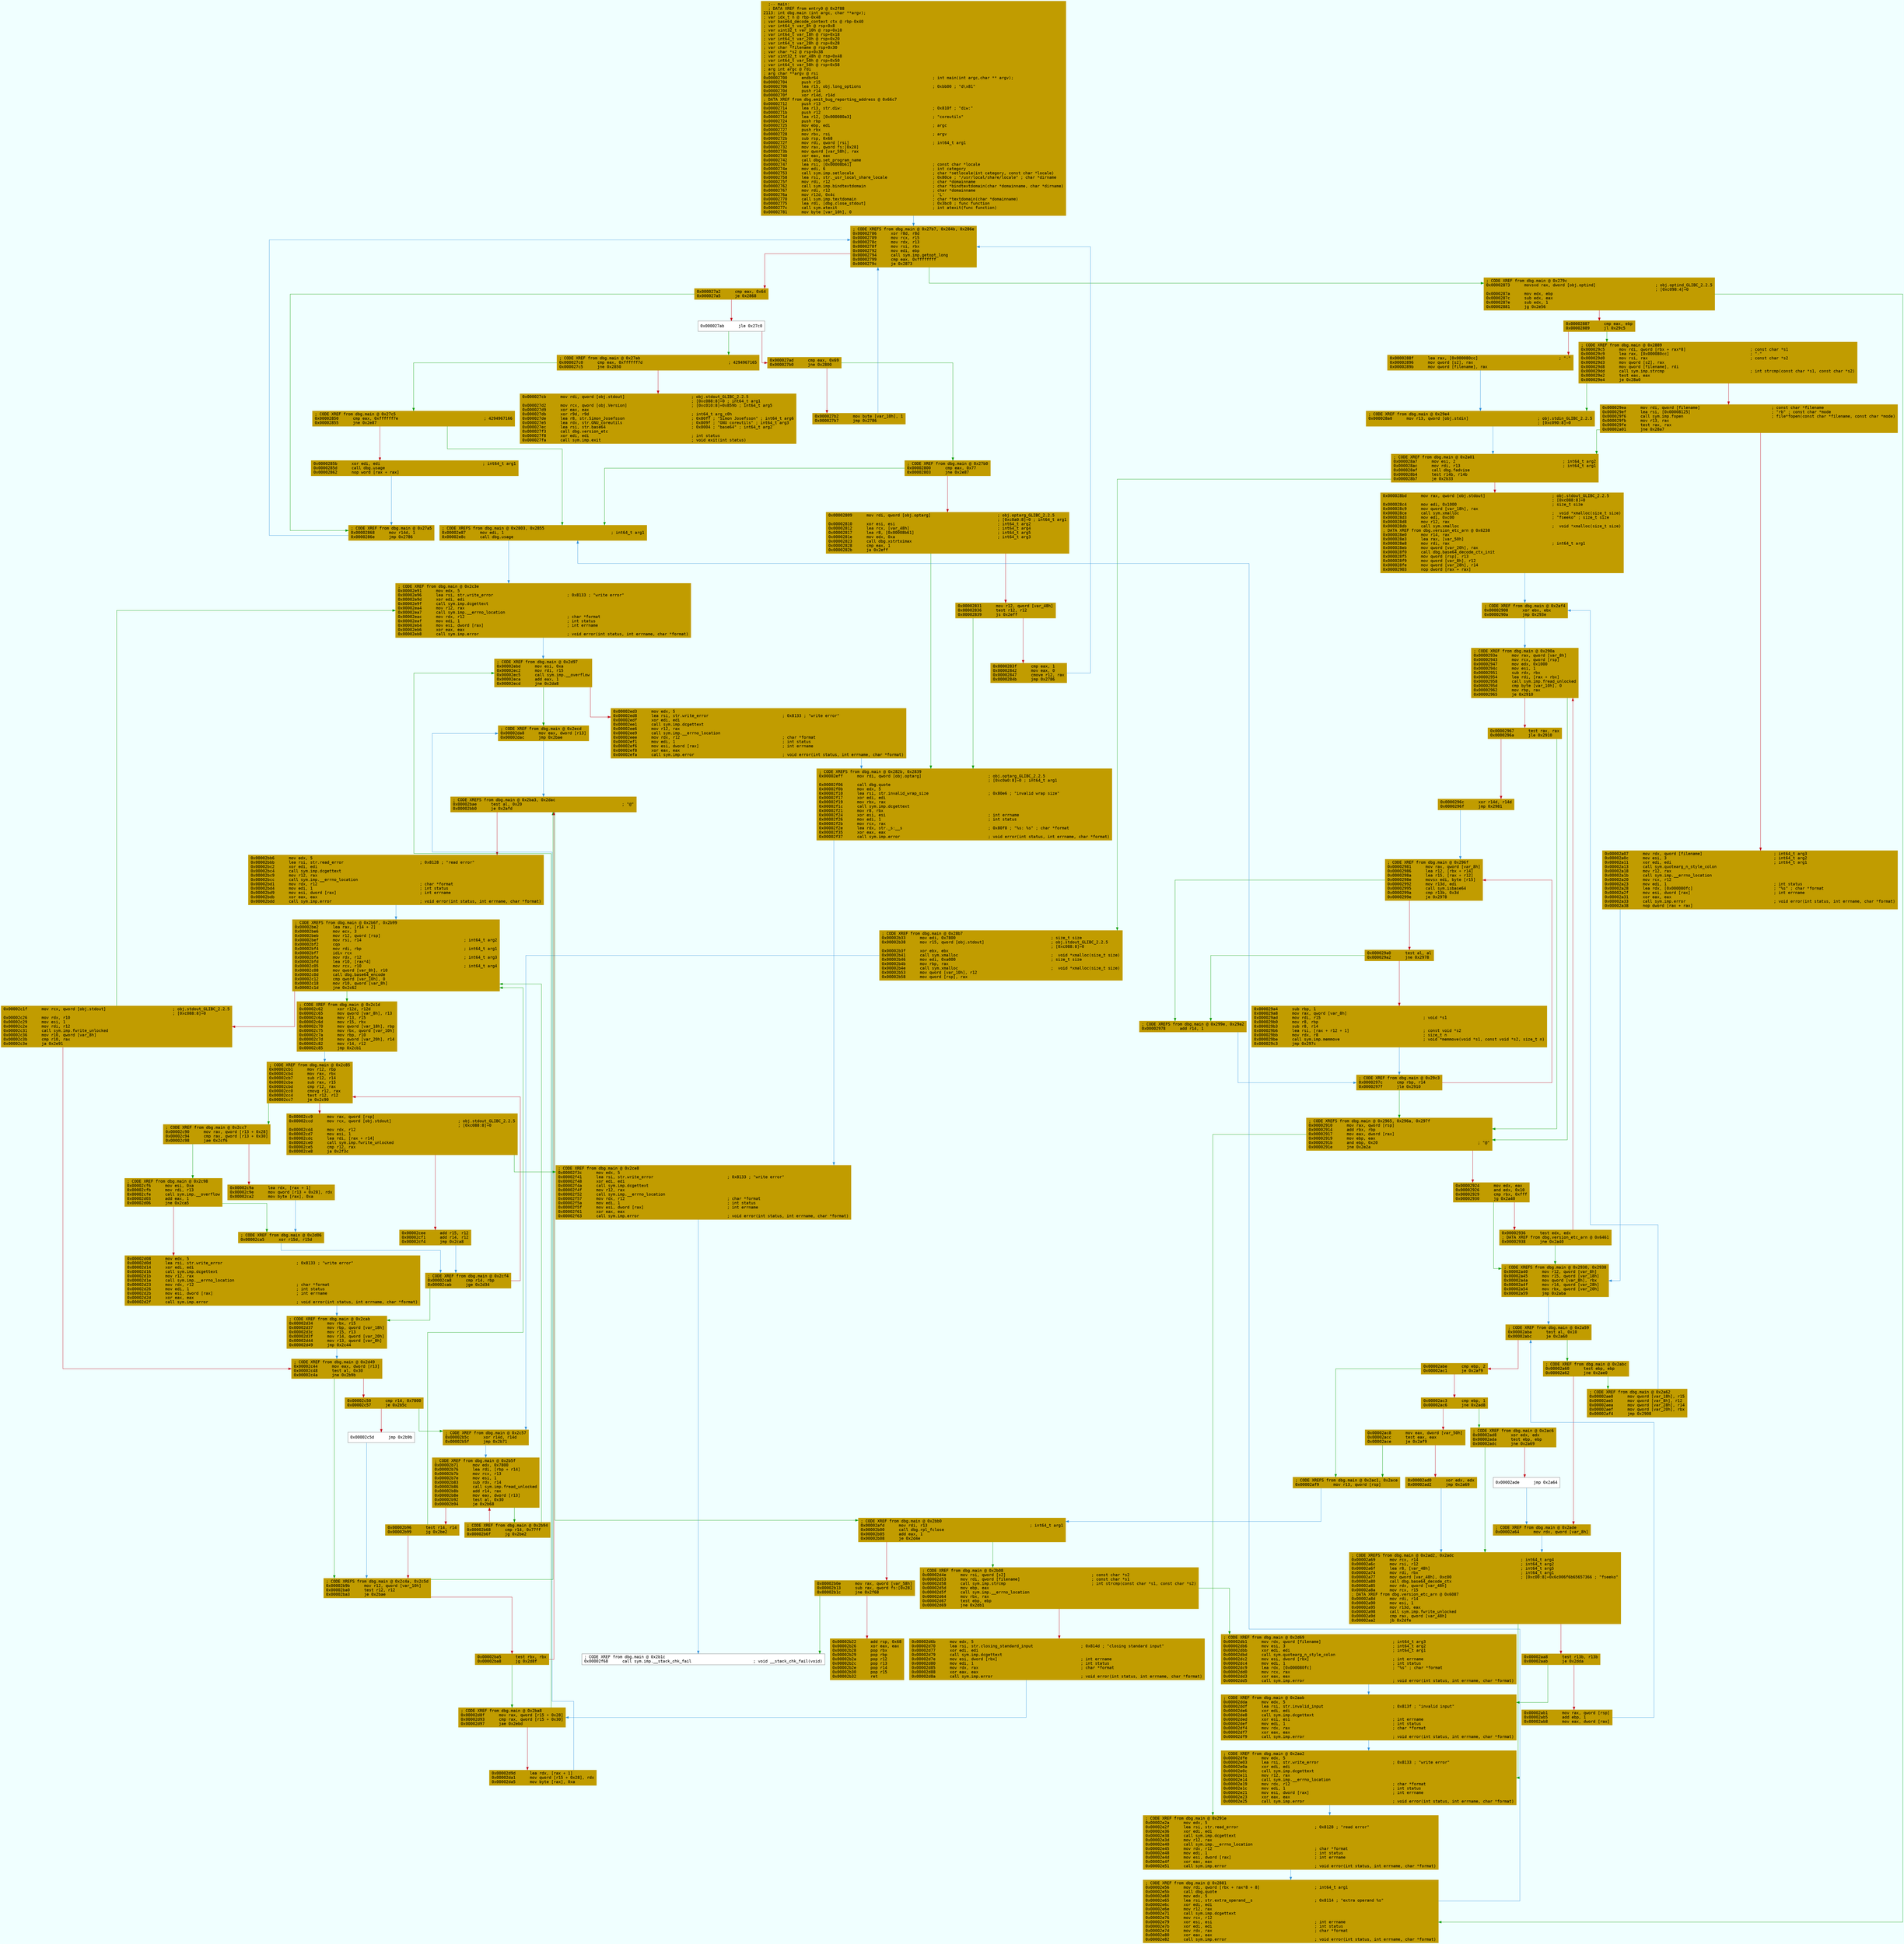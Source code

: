 digraph code {
	graph [bgcolor=azure fontsize=8 fontname="Courier" splines="ortho"];
	node [fillcolor=gray style=filled shape=box];
	edge [arrowhead="normal"];
	"0x00002700" [URL="dbg.main/0x00002700", fillcolor="#c19c00",color="#c19c00", fontname="Courier",label="  ;-- main:\l  ; DATA XREF from entry0 @ 0x2f88\l2113: int dbg.main (int argc, char **argv);\l; var idx_t n @ rbp-0x48\l; var base64_decode_context ctx @ rbp-0x40\l; var int64_t var_8h @ rsp+0x8\l; var uint32_t var_10h @ rsp+0x10\l; var int64_t var_18h @ rsp+0x18\l; var int64_t var_20h @ rsp+0x20\l; var int64_t var_28h @ rsp+0x28\l; var char *filename @ rsp+0x30\l; var char *s2 @ rsp+0x38\l; var uint32_t var_48h @ rsp+0x48\l; var int64_t var_50h @ rsp+0x50\l; var int64_t var_58h @ rsp+0x58\l; arg int argc @ rdi\l; arg char **argv @ rsi\l0x00002700      endbr64                                                ; int main(int argc,char ** argv);\l0x00002704      push r15\l0x00002706      lea r15, obj.long_options                              ; 0xbb00 ; \"d\\x81\"\l0x0000270d      push r14\l0x0000270f      xor r14d, r14d\l; DATA XREF from dbg.emit_bug_reporting_address @ 0x66c7\l0x00002712      push r13\l0x00002714      lea r13, str.diw:                                      ; 0x810f ; \"diw:\"\l0x0000271b      push r12\l0x0000271d      lea r12, [0x000080a3]                                  ; \"coreutils\"\l0x00002724      push rbp\l0x00002725      mov ebp, edi                                           ; argc\l0x00002727      push rbx\l0x00002728      mov rbx, rsi                                           ; argv\l0x0000272b      sub rsp, 0x68\l0x0000272f      mov rdi, qword [rsi]                                   ; int64_t arg1\l0x00002732      mov rax, qword fs:[0x28]\l0x0000273b      mov qword [var_58h], rax\l0x00002740      xor eax, eax\l0x00002742      call dbg.set_program_name\l0x00002747      lea rsi, [0x00008b61]                                  ; const char *locale\l0x0000274e      mov edi, 6                                             ; int category\l0x00002753      call sym.imp.setlocale                                 ; char *setlocale(int category, const char *locale)\l0x00002758      lea rsi, str._usr_local_share_locale                   ; 0x80ce ; \"/usr/local/share/locale\" ; char *dirname\l0x0000275f      mov rdi, r12                                           ; char *domainname\l0x00002762      call sym.imp.bindtextdomain                            ; char *bindtextdomain(char *domainname, char *dirname)\l0x00002767      mov rdi, r12                                           ; char *domainname\l0x0000276a      mov r12d, 0x4c                                         ; 'L'\l0x00002770      call sym.imp.textdomain                                ; char *textdomain(char *domainname)\l0x00002775      lea rdi, [dbg.close_stdout]                            ; 0x3bc0 ; func function\l0x0000277c      call sym.atexit                                        ; int atexit(func function)\l0x00002781      mov byte [var_10h], 0\l"]
	"0x00002786" [URL="dbg.main/0x00002786", fillcolor="#c19c00",color="#c19c00", fontname="Courier",label="; CODE XREFS from dbg.main @ 0x27b7, 0x284b, 0x286e\l0x00002786      xor r8d, r8d\l0x00002789      mov rcx, r15\l0x0000278c      mov rdx, r13\l0x0000278f      mov rsi, rbx\l0x00002792      mov edi, ebp\l0x00002794      call sym.imp.getopt_long\l0x00002799      cmp eax, 0xffffffff\l0x0000279c      je 0x2873\l"]
	"0x000027a2" [URL="dbg.main/0x000027a2", fillcolor="#c19c00",color="#c19c00", fontname="Courier",label="0x000027a2      cmp eax, 0x64\l0x000027a5      je 0x2868\l"]
	"0x000027ab" [URL="dbg.main/0x000027ab", fillcolor="white",color="#767676", fontname="Courier",label="0x000027ab      jle 0x27c0\l"]
	"0x000027ad" [URL="dbg.main/0x000027ad", fillcolor="#c19c00",color="#c19c00", fontname="Courier",label="0x000027ad      cmp eax, 0x69\l0x000027b0      jne 0x2800\l"]
	"0x000027b2" [URL="dbg.main/0x000027b2", fillcolor="#c19c00",color="#c19c00", fontname="Courier",label="0x000027b2      mov byte [var_10h], 1\l0x000027b7      jmp 0x2786\l"]
	"0x000027c0" [URL="dbg.main/0x000027c0", fillcolor="#c19c00",color="#c19c00", fontname="Courier",label="; CODE XREF from dbg.main @ 0x27ab\l0x000027c0      cmp eax, 0xffffff7d                                    ; 4294967165\l0x000027c5      jne 0x2850\l"]
	"0x000027cb" [URL="dbg.main/0x000027cb", fillcolor="#c19c00",color="#c19c00", fontname="Courier",label="0x000027cb      mov rdi, qword [obj.stdout]                            ; obj.stdout_GLIBC_2.2.5\l                                                                       ; [0xc088:8]=0 ; int64_t arg1\l0x000027d2      mov rcx, qword [obj.Version]                           ; [0xc010:8]=0x859b ; int64_t arg5\l0x000027d9      xor eax, eax\l0x000027db      xor r9d, r9d                                           ; int64_t arg_c0h\l0x000027de      lea r8, str.Simon_Josefsson                            ; 0x80ff ; \"Simon Josefsson\" ; int64_t arg6\l0x000027e5      lea rdx, str.GNU_coreutils                             ; 0x809f ; \"GNU coreutils\" ; int64_t arg3\l0x000027ec      lea rsi, str.base64                                    ; 0x8004 ; \"base64\" ; int64_t arg2\l0x000027f3      call dbg.version_etc\l0x000027f8      xor edi, edi                                           ; int status\l0x000027fa      call sym.imp.exit                                      ; void exit(int status)\l"]
	"0x00002800" [URL="dbg.main/0x00002800", fillcolor="#c19c00",color="#c19c00", fontname="Courier",label="; CODE XREF from dbg.main @ 0x27b0\l0x00002800      cmp eax, 0x77\l0x00002803      jne 0x2e87\l"]
	"0x00002809" [URL="dbg.main/0x00002809", fillcolor="#c19c00",color="#c19c00", fontname="Courier",label="0x00002809      mov rdi, qword [obj.optarg]                            ; obj.optarg_GLIBC_2.2.5\l                                                                       ; [0xc0a0:8]=0 ; int64_t arg1\l0x00002810      xor esi, esi                                           ; int64_t arg2\l0x00002812      lea rcx, [var_48h]                                     ; int64_t arg4\l0x00002817      lea r8, [0x00008b61]                                   ; int64_t arg5\l0x0000281e      mov edx, 0xa                                           ; int64_t arg3\l0x00002823      call dbg.xstrtoimax\l0x00002828      cmp eax, 1\l0x0000282b      ja 0x2eff\l"]
	"0x00002831" [URL="dbg.main/0x00002831", fillcolor="#c19c00",color="#c19c00", fontname="Courier",label="0x00002831      mov r12, qword [var_48h]\l0x00002836      test r12, r12\l0x00002839      js 0x2eff\l"]
	"0x0000283f" [URL="dbg.main/0x0000283f", fillcolor="#c19c00",color="#c19c00", fontname="Courier",label="0x0000283f      cmp eax, 1\l0x00002842      mov eax, 0\l0x00002847      cmove r12, rax\l0x0000284b      jmp 0x2786\l"]
	"0x00002850" [URL="dbg.main/0x00002850", fillcolor="#c19c00",color="#c19c00", fontname="Courier",label="; CODE XREF from dbg.main @ 0x27c5\l0x00002850      cmp eax, 0xffffff7e                                    ; 4294967166\l0x00002855      jne 0x2e87\l"]
	"0x0000285b" [URL="dbg.main/0x0000285b", fillcolor="#c19c00",color="#c19c00", fontname="Courier",label="0x0000285b      xor edi, edi                                           ; int64_t arg1\l0x0000285d      call dbg.usage\l0x00002862      nop word [rax + rax]\l"]
	"0x00002868" [URL="dbg.main/0x00002868", fillcolor="#c19c00",color="#c19c00", fontname="Courier",label="; CODE XREF from dbg.main @ 0x27a5\l0x00002868      mov r14d, 1\l0x0000286e      jmp 0x2786\l"]
	"0x00002873" [URL="dbg.main/0x00002873", fillcolor="#c19c00",color="#c19c00", fontname="Courier",label="; CODE XREF from dbg.main @ 0x279c\l0x00002873      movsxd rax, dword [obj.optind]                         ; obj.optind_GLIBC_2.2.5\l                                                                       ; [0xc098:4]=0\l0x0000287a      mov edx, ebp\l0x0000287c      sub edx, eax\l0x0000287e      sub edx, 1\l0x00002881      jg 0x2e56\l"]
	"0x00002887" [URL="dbg.main/0x00002887", fillcolor="#c19c00",color="#c19c00", fontname="Courier",label="0x00002887      cmp eax, ebp\l0x00002889      jl 0x29c5\l"]
	"0x0000288f" [URL="dbg.main/0x0000288f", fillcolor="#c19c00",color="#c19c00", fontname="Courier",label="0x0000288f      lea rax, [0x000080cc]                                  ; \"-\"\l0x00002896      mov qword [s2], rax\l0x0000289b      mov qword [filename], rax\l"]
	"0x000028a0" [URL="dbg.main/0x000028a0", fillcolor="#c19c00",color="#c19c00", fontname="Courier",label="; CODE XREF from dbg.main @ 0x29e4\l0x000028a0      mov r13, qword [obj.stdin]                             ; obj.stdin_GLIBC_2.2.5\l                                                                       ; [0xc090:8]=0\l"]
	"0x000028a7" [URL="dbg.main/0x000028a7", fillcolor="#c19c00",color="#c19c00", fontname="Courier",label="; CODE XREF from dbg.main @ 0x2a01\l0x000028a7      mov esi, 2                                             ; int64_t arg2\l0x000028ac      mov rdi, r13                                           ; int64_t arg1\l0x000028af      call dbg.fadvise\l0x000028b4      test r14b, r14b\l0x000028b7      je 0x2b33\l"]
	"0x000028bd" [URL="dbg.main/0x000028bd", fillcolor="#c19c00",color="#c19c00", fontname="Courier",label="0x000028bd      mov rax, qword [obj.stdout]                            ; obj.stdout_GLIBC_2.2.5\l                                                                       ; [0xc088:8]=0\l0x000028c4      mov edi, 0x1000                                        ; size_t size\l0x000028c9      mov qword [var_18h], rax\l0x000028ce      call sym.xmalloc                                       ;  void *xmalloc(size_t size)\l0x000028d3      mov edi, 0xc00                                         ; \"fseeko\" ; size_t size\l0x000028d8      mov r12, rax\l0x000028db      call sym.xmalloc                                       ;  void *xmalloc(size_t size)\l; DATA XREF from dbg.version_etc_arn @ 0x6238\l0x000028e0      mov r14, rax\l0x000028e3      lea rax, [var_50h]\l0x000028e8      mov rdi, rax                                           ; int64_t arg1\l0x000028eb      mov qword [var_20h], rax\l0x000028f0      call dbg.base64_decode_ctx_init\l0x000028f5      mov qword [rsp], r13\l0x000028f9      mov qword [var_8h], r12\l0x000028fe      mov qword [var_28h], r14\l0x00002903      nop dword [rax + rax]\l"]
	"0x00002908" [URL="dbg.main/0x00002908", fillcolor="#c19c00",color="#c19c00", fontname="Courier",label="; CODE XREF from dbg.main @ 0x2af4\l0x00002908      xor ebx, ebx\l0x0000290a      jmp 0x293e\l"]
	"0x00002910" [URL="dbg.main/0x00002910", fillcolor="#c19c00",color="#c19c00", fontname="Courier",label="; CODE XREFS from dbg.main @ 0x2965, 0x296a, 0x297f\l0x00002910      mov rax, qword [rsp]\l0x00002914      add rbx, rbp\l0x00002917      mov eax, dword [rax]\l0x00002919      mov ebp, eax\l0x0000291b      and ebp, 0x20                                          ; \"@\"\l0x0000291e      jne 0x2e2a\l"]
	"0x00002924" [URL="dbg.main/0x00002924", fillcolor="#c19c00",color="#c19c00", fontname="Courier",label="0x00002924      mov edx, eax\l0x00002926      and edx, 0x10\l0x00002929      cmp rbx, 0xfff\l0x00002930      jg 0x2a40\l"]
	"0x00002936" [URL="dbg.main/0x00002936", fillcolor="#c19c00",color="#c19c00", fontname="Courier",label="0x00002936      test edx, edx\l; DATA XREF from dbg.version_etc_arn @ 0x6461\l0x00002938      jne 0x2a40\l"]
	"0x0000293e" [URL="dbg.main/0x0000293e", fillcolor="#c19c00",color="#c19c00", fontname="Courier",label="; CODE XREF from dbg.main @ 0x290a\l0x0000293e      mov rax, qword [var_8h]\l0x00002943      mov rcx, qword [rsp]\l0x00002947      mov edx, 0x1000\l0x0000294c      mov esi, 1\l0x00002951      sub rdx, rbx\l0x00002954      lea rdi, [rax + rbx]\l0x00002958      call sym.imp.fread_unlocked\l0x0000295d      cmp byte [var_10h], 0\l0x00002962      mov rbp, rax\l0x00002965      je 0x2910\l"]
	"0x00002967" [URL="dbg.main/0x00002967", fillcolor="#c19c00",color="#c19c00", fontname="Courier",label="0x00002967      test rax, rax\l0x0000296a      jle 0x2910\l"]
	"0x0000296c" [URL="dbg.main/0x0000296c", fillcolor="#c19c00",color="#c19c00", fontname="Courier",label="0x0000296c      xor r14d, r14d\l0x0000296f      jmp 0x2981\l"]
	"0x00002978" [URL="dbg.main/0x00002978", fillcolor="#c19c00",color="#c19c00", fontname="Courier",label="; CODE XREFS from dbg.main @ 0x299e, 0x29a2\l0x00002978      add r14, 1\l"]
	"0x0000297c" [URL="dbg.main/0x0000297c", fillcolor="#c19c00",color="#c19c00", fontname="Courier",label="; CODE XREF from dbg.main @ 0x29c3\l0x0000297c      cmp rbp, r14\l0x0000297f      jle 0x2910\l"]
	"0x00002981" [URL="dbg.main/0x00002981", fillcolor="#c19c00",color="#c19c00", fontname="Courier",label="; CODE XREF from dbg.main @ 0x296f\l0x00002981      mov rax, qword [var_8h]\l0x00002986      lea r12, [rbx + r14]\l0x0000298a      lea r15, [rax + r12]\l0x0000298e      movsx edi, byte [r15]\l0x00002992      mov r13d, edi\l0x00002995      call sym.isbase64\l0x0000299a      cmp r13b, 0x3d\l0x0000299e      je 0x2978\l"]
	"0x000029a0" [URL="dbg.main/0x000029a0", fillcolor="#c19c00",color="#c19c00", fontname="Courier",label="0x000029a0      test al, al\l0x000029a2      jne 0x2978\l"]
	"0x000029a4" [URL="dbg.main/0x000029a4", fillcolor="#c19c00",color="#c19c00", fontname="Courier",label="0x000029a4      sub rbp, 1\l0x000029a8      mov rax, qword [var_8h]\l0x000029ad      mov rdi, r15                                           ; void *s1\l0x000029b0      mov r8, rbp\l0x000029b3      sub r8, r14\l0x000029b6      lea rsi, [rax + r12 + 1]                               ; const void *s2\l0x000029bb      mov rdx, r8                                            ; size_t n\l0x000029be      call sym.imp.memmove                                   ; void *memmove(void *s1, const void *s2, size_t n)\l0x000029c3      jmp 0x297c\l"]
	"0x000029c5" [URL="dbg.main/0x000029c5", fillcolor="#c19c00",color="#c19c00", fontname="Courier",label="; CODE XREF from dbg.main @ 0x2889\l0x000029c5      mov rdi, qword [rbx + rax*8]                           ; const char *s1\l0x000029c9      lea rax, [0x000080cc]                                  ; \"-\"\l0x000029d0      mov rsi, rax                                           ; const char *s2\l0x000029d3      mov qword [s2], rax\l0x000029d8      mov qword [filename], rdi\l0x000029dd      call sym.imp.strcmp                                    ; int strcmp(const char *s1, const char *s2)\l0x000029e2      test eax, eax\l0x000029e4      je 0x28a0\l"]
	"0x000029ea" [URL="dbg.main/0x000029ea", fillcolor="#c19c00",color="#c19c00", fontname="Courier",label="0x000029ea      mov rdi, qword [filename]                              ; const char *filename\l0x000029ef      lea rsi, [0x00008125]                                  ; \"rb\" ; const char *mode\l0x000029f6      call sym.imp.fopen                                     ; file*fopen(const char *filename, const char *mode)\l0x000029fb      mov r13, rax\l0x000029fe      test rax, rax\l0x00002a01      jne 0x28a7\l"]
	"0x00002a07" [URL="dbg.main/0x00002a07", fillcolor="#c19c00",color="#c19c00", fontname="Courier",label="0x00002a07      mov rdx, qword [filename]                              ; int64_t arg3\l0x00002a0c      mov esi, 3                                             ; int64_t arg2\l0x00002a11      xor edi, edi                                           ; int64_t arg1\l0x00002a13      call sym.quotearg_n_style_colon\l0x00002a18      mov r12, rax\l0x00002a1b      call sym.imp.__errno_location\l0x00002a20      mov rcx, r12\l0x00002a23      mov edi, 1                                             ; int status\l0x00002a28      lea rdx, [0x000080fc]                                  ; \"%s\" ; char *format\l0x00002a2f      mov esi, dword [rax]                                   ; int errname\l0x00002a31      xor eax, eax\l0x00002a33      call sym.imp.error                                     ; void error(int status, int errname, char *format)\l0x00002a38      nop dword [rax + rax]\l"]
	"0x00002a40" [URL="dbg.main/0x00002a40", fillcolor="#c19c00",color="#c19c00", fontname="Courier",label="; CODE XREFS from dbg.main @ 0x2930, 0x2938\l0x00002a40      mov r12, qword [var_8h]\l0x00002a45      mov r15, qword [var_18h]\l0x00002a4a      mov qword [var_8h], rbx\l0x00002a4f      mov r14, qword [var_28h]\l0x00002a54      mov rbx, qword [var_20h]\l0x00002a59      jmp 0x2aba\l"]
	"0x00002a60" [URL="dbg.main/0x00002a60", fillcolor="#c19c00",color="#c19c00", fontname="Courier",label="; CODE XREF from dbg.main @ 0x2abc\l0x00002a60      test ebp, ebp\l0x00002a62      jne 0x2ae0\l"]
	"0x00002a64" [URL="dbg.main/0x00002a64", fillcolor="#c19c00",color="#c19c00", fontname="Courier",label="; CODE XREF from dbg.main @ 0x2ade\l0x00002a64      mov rdx, qword [var_8h]\l"]
	"0x00002a69" [URL="dbg.main/0x00002a69", fillcolor="#c19c00",color="#c19c00", fontname="Courier",label="; CODE XREFS from dbg.main @ 0x2ad2, 0x2adc\l0x00002a69      mov rcx, r14                                           ; int64_t arg4\l0x00002a6c      mov rsi, r12                                           ; int64_t arg2\l0x00002a6f      lea r8, [var_48h]                                      ; int64_t arg5\l0x00002a74      mov rdi, rbx                                           ; int64_t arg1\l0x00002a77      mov qword [var_48h], 0xc00                             ; [0xc00:8]=0x6c006f6b65657366 ; \"fseeko\"\l0x00002a80      call dbg.base64_decode_ctx\l0x00002a85      mov rdx, qword [var_48h]\l0x00002a8a      mov rcx, r15\l; DATA XREF from dbg.version_etc_arn @ 0x6087\l0x00002a8d      mov rdi, r14\l0x00002a90      mov esi, 1\l0x00002a95      mov r13d, eax\l0x00002a98      call sym.imp.fwrite_unlocked\l0x00002a9d      cmp rax, qword [var_48h]\l0x00002aa2      jb 0x2dfe\l"]
	"0x00002aa8" [URL="dbg.main/0x00002aa8", fillcolor="#c19c00",color="#c19c00", fontname="Courier",label="0x00002aa8      test r13b, r13b\l0x00002aab      je 0x2dda\l"]
	"0x00002ab1" [URL="dbg.main/0x00002ab1", fillcolor="#c19c00",color="#c19c00", fontname="Courier",label="0x00002ab1      mov rax, qword [rsp]\l0x00002ab5      add ebp, 1\l0x00002ab8      mov eax, dword [rax]\l"]
	"0x00002aba" [URL="dbg.main/0x00002aba", fillcolor="#c19c00",color="#c19c00", fontname="Courier",label="; CODE XREF from dbg.main @ 0x2a59\l0x00002aba      test al, 0x10\l0x00002abc      je 0x2a60\l"]
	"0x00002abe" [URL="dbg.main/0x00002abe", fillcolor="#c19c00",color="#c19c00", fontname="Courier",label="0x00002abe      cmp ebp, 2\l0x00002ac1      je 0x2af9\l"]
	"0x00002ac3" [URL="dbg.main/0x00002ac3", fillcolor="#c19c00",color="#c19c00", fontname="Courier",label="0x00002ac3      cmp ebp, 1\l0x00002ac6      jne 0x2ad8\l"]
	"0x00002ac8" [URL="dbg.main/0x00002ac8", fillcolor="#c19c00",color="#c19c00", fontname="Courier",label="0x00002ac8      mov eax, dword [var_50h]\l0x00002acc      test eax, eax\l0x00002ace      je 0x2af9\l"]
	"0x00002ad0" [URL="dbg.main/0x00002ad0", fillcolor="#c19c00",color="#c19c00", fontname="Courier",label="0x00002ad0      xor edx, edx\l0x00002ad2      jmp 0x2a69\l"]
	"0x00002ad8" [URL="dbg.main/0x00002ad8", fillcolor="#c19c00",color="#c19c00", fontname="Courier",label="; CODE XREF from dbg.main @ 0x2ac6\l0x00002ad8      xor edx, edx\l0x00002ada      test ebp, ebp\l0x00002adc      jne 0x2a69\l"]
	"0x00002ade" [URL="dbg.main/0x00002ade", fillcolor="white",color="#767676", fontname="Courier",label="0x00002ade      jmp 0x2a64\l"]
	"0x00002ae0" [URL="dbg.main/0x00002ae0", fillcolor="#c19c00",color="#c19c00", fontname="Courier",label="; CODE XREF from dbg.main @ 0x2a62\l0x00002ae0      mov qword [var_18h], r15\l0x00002ae5      mov qword [var_8h], r12\l0x00002aea      mov qword [var_28h], r14\l0x00002aef      mov qword [var_20h], rbx\l0x00002af4      jmp 0x2908\l"]
	"0x00002af9" [URL="dbg.main/0x00002af9", fillcolor="#c19c00",color="#c19c00", fontname="Courier",label="; CODE XREFS from dbg.main @ 0x2ac1, 0x2ace\l0x00002af9      mov r13, qword [rsp]\l"]
	"0x00002afd" [URL="dbg.main/0x00002afd", fillcolor="#c19c00",color="#c19c00", fontname="Courier",label="; CODE XREF from dbg.main @ 0x2bb0\l0x00002afd      mov rdi, r13                                           ; int64_t arg1\l0x00002b00      call dbg.rpl_fclose\l0x00002b05      add eax, 1\l0x00002b08      je 0x2d4e\l"]
	"0x00002b0e" [URL="dbg.main/0x00002b0e", fillcolor="#c19c00",color="#c19c00", fontname="Courier",label="0x00002b0e      mov rax, qword [var_58h]\l0x00002b13      sub rax, qword fs:[0x28]\l0x00002b1c      jne 0x2f68\l"]
	"0x00002b22" [URL="dbg.main/0x00002b22", fillcolor="#c19c00",color="#c19c00", fontname="Courier",label="0x00002b22      add rsp, 0x68\l0x00002b26      xor eax, eax\l0x00002b28      pop rbx\l0x00002b29      pop rbp\l0x00002b2a      pop r12\l0x00002b2c      pop r13\l0x00002b2e      pop r14\l0x00002b30      pop r15\l0x00002b32      ret\l"]
	"0x00002b33" [URL="dbg.main/0x00002b33", fillcolor="#c19c00",color="#c19c00", fontname="Courier",label="; CODE XREF from dbg.main @ 0x28b7\l0x00002b33      mov edi, 0x7800                                        ; size_t size\l0x00002b38      mov r15, qword [obj.stdout]                            ; obj.stdout_GLIBC_2.2.5\l                                                                       ; [0xc088:8]=0\l0x00002b3f      xor ebx, ebx\l0x00002b41      call sym.xmalloc                                       ;  void *xmalloc(size_t size)\l0x00002b46      mov edi, 0xa000                                        ; size_t size\l0x00002b4b      mov rbp, rax\l0x00002b4e      call sym.xmalloc                                       ;  void *xmalloc(size_t size)\l0x00002b53      mov qword [var_10h], r12\l0x00002b58      mov qword [rsp], rax\l"]
	"0x00002b5c" [URL="dbg.main/0x00002b5c", fillcolor="#c19c00",color="#c19c00", fontname="Courier",label="; CODE XREF from dbg.main @ 0x2c57\l0x00002b5c      xor r14d, r14d\l0x00002b5f      jmp 0x2b71\l"]
	"0x00002b68" [URL="dbg.main/0x00002b68", fillcolor="#c19c00",color="#c19c00", fontname="Courier",label="; CODE XREF from dbg.main @ 0x2b94\l0x00002b68      cmp r14, 0x77ff\l0x00002b6f      jg 0x2be2\l"]
	"0x00002b71" [URL="dbg.main/0x00002b71", fillcolor="#c19c00",color="#c19c00", fontname="Courier",label="; CODE XREF from dbg.main @ 0x2b5f\l0x00002b71      mov edx, 0x7800\l0x00002b76      lea rdi, [rbp + r14]\l0x00002b7b      mov rcx, r13\l0x00002b7e      mov esi, 1\l0x00002b83      sub rdx, r14\l0x00002b86      call sym.imp.fread_unlocked\l0x00002b8b      add r14, rax\l0x00002b8e      mov eax, dword [r13]\l0x00002b92      test al, 0x30\l0x00002b94      je 0x2b68\l"]
	"0x00002b96" [URL="dbg.main/0x00002b96", fillcolor="#c19c00",color="#c19c00", fontname="Courier",label="0x00002b96      test r14, r14\l0x00002b99      jg 0x2be2\l"]
	"0x00002b9b" [URL="dbg.main/0x00002b9b", fillcolor="#c19c00",color="#c19c00", fontname="Courier",label="; CODE XREFS from dbg.main @ 0x2c4a, 0x2c5d\l0x00002b9b      mov r12, qword [var_10h]\l0x00002ba0      test r12, r12\l0x00002ba3      je 0x2bae\l"]
	"0x00002ba5" [URL="dbg.main/0x00002ba5", fillcolor="#c19c00",color="#c19c00", fontname="Courier",label="0x00002ba5      test rbx, rbx\l0x00002ba8      jg 0x2d8f\l"]
	"0x00002bae" [URL="dbg.main/0x00002bae", fillcolor="#c19c00",color="#c19c00", fontname="Courier",label="; CODE XREFS from dbg.main @ 0x2ba3, 0x2dac\l0x00002bae      test al, 0x20                                          ; \"@\"\l0x00002bb0      je 0x2afd\l"]
	"0x00002bb6" [URL="dbg.main/0x00002bb6", fillcolor="#c19c00",color="#c19c00", fontname="Courier",label="0x00002bb6      mov edx, 5\l0x00002bbb      lea rsi, str.read_error                                ; 0x8128 ; \"read error\"\l0x00002bc2      xor edi, edi\l0x00002bc4      call sym.imp.dcgettext\l0x00002bc9      mov r12, rax\l0x00002bcc      call sym.imp.__errno_location\l0x00002bd1      mov rdx, r12                                           ; char *format\l0x00002bd4      mov edi, 1                                             ; int status\l0x00002bd9      mov esi, dword [rax]                                   ; int errname\l0x00002bdb      xor eax, eax\l0x00002bdd      call sym.imp.error                                     ; void error(int status, int errname, char *format)\l"]
	"0x00002be2" [URL="dbg.main/0x00002be2", fillcolor="#c19c00",color="#c19c00", fontname="Courier",label="; CODE XREFS from dbg.main @ 0x2b6f, 0x2b99\l0x00002be2      lea rax, [r14 + 2]\l0x00002be6      mov ecx, 3\l0x00002beb      mov r12, qword [rsp]\l0x00002bef      mov rsi, r14                                           ; int64_t arg2\l0x00002bf2      cqo\l0x00002bf4      mov rdi, rbp                                           ; int64_t arg1\l0x00002bf7      idiv rcx\l0x00002bfa      mov rdx, r12                                           ; int64_t arg3\l0x00002bfd      lea r10, [rax*4]\l0x00002c05      mov rcx, r10                                           ; int64_t arg4\l0x00002c08      mov qword [var_8h], r10\l0x00002c0d      call dbg.base64_encode\l0x00002c12      cmp qword [var_10h], 0\l0x00002c18      mov r10, qword [var_8h]\l0x00002c1d      jne 0x2c62\l"]
	"0x00002c1f" [URL="dbg.main/0x00002c1f", fillcolor="#c19c00",color="#c19c00", fontname="Courier",label="0x00002c1f      mov rcx, qword [obj.stdout]                            ; obj.stdout_GLIBC_2.2.5\l                                                                       ; [0xc088:8]=0\l0x00002c26      mov rdx, r10\l0x00002c29      mov esi, 1\l0x00002c2e      mov rdi, r12\l0x00002c31      call sym.imp.fwrite_unlocked\l0x00002c36      mov r10, qword [var_8h]\l0x00002c3b      cmp r10, rax\l0x00002c3e      ja 0x2e91\l"]
	"0x00002c44" [URL="dbg.main/0x00002c44", fillcolor="#c19c00",color="#c19c00", fontname="Courier",label="; CODE XREF from dbg.main @ 0x2d49\l0x00002c44      mov eax, dword [r13]\l0x00002c48      test al, 0x30\l0x00002c4a      jne 0x2b9b\l"]
	"0x00002c50" [URL="dbg.main/0x00002c50", fillcolor="#c19c00",color="#c19c00", fontname="Courier",label="0x00002c50      cmp r14, 0x7800\l0x00002c57      je 0x2b5c\l"]
	"0x00002c5d" [URL="dbg.main/0x00002c5d", fillcolor="white",color="#767676", fontname="Courier",label="0x00002c5d      jmp 0x2b9b\l"]
	"0x00002c62" [URL="dbg.main/0x00002c62", fillcolor="#c19c00",color="#c19c00", fontname="Courier",label="; CODE XREF from dbg.main @ 0x2c1d\l0x00002c62      xor r12d, r12d\l0x00002c65      mov qword [var_8h], r13\l0x00002c6a      mov r13, r15\l0x00002c6d      mov r15, rbx\l0x00002c70      mov qword [var_18h], rbp\l0x00002c75      mov rbx, qword [var_10h]\l0x00002c7a      mov rbp, r10\l0x00002c7d      mov qword [var_20h], r14\l0x00002c82      mov r14, r12\l0x00002c85      jmp 0x2cb1\l"]
	"0x00002c90" [URL="dbg.main/0x00002c90", fillcolor="#c19c00",color="#c19c00", fontname="Courier",label="; CODE XREF from dbg.main @ 0x2cc7\l0x00002c90      mov rax, qword [r13 + 0x28]\l0x00002c94      cmp rax, qword [r13 + 0x30]\l0x00002c98      jae 0x2cf6\l"]
	"0x00002c9a" [URL="dbg.main/0x00002c9a", fillcolor="#c19c00",color="#c19c00", fontname="Courier",label="0x00002c9a      lea rdx, [rax + 1]\l0x00002c9e      mov qword [r13 + 0x28], rdx\l0x00002ca2      mov byte [rax], 0xa\l"]
	"0x00002ca5" [URL="dbg.main/0x00002ca5", fillcolor="#c19c00",color="#c19c00", fontname="Courier",label="; CODE XREF from dbg.main @ 0x2d06\l0x00002ca5      xor r15d, r15d\l"]
	"0x00002ca8" [URL="dbg.main/0x00002ca8", fillcolor="#c19c00",color="#c19c00", fontname="Courier",label="; CODE XREF from dbg.main @ 0x2cf4\l0x00002ca8      cmp r14, rbp\l0x00002cab      jge 0x2d34\l"]
	"0x00002cb1" [URL="dbg.main/0x00002cb1", fillcolor="#c19c00",color="#c19c00", fontname="Courier",label="; CODE XREF from dbg.main @ 0x2c85\l0x00002cb1      mov r12, rbp\l0x00002cb4      mov rax, rbx\l0x00002cb7      sub r12, r14\l0x00002cba      sub rax, r15\l0x00002cbd      cmp r12, rax\l0x00002cc0      cmovg r12, rax\l0x00002cc4      test r12, r12\l0x00002cc7      je 0x2c90\l"]
	"0x00002cc9" [URL="dbg.main/0x00002cc9", fillcolor="#c19c00",color="#c19c00", fontname="Courier",label="0x00002cc9      mov rax, qword [rsp]\l0x00002ccd      mov rcx, qword [obj.stdout]                            ; obj.stdout_GLIBC_2.2.5\l                                                                       ; [0xc088:8]=0\l0x00002cd4      mov rdx, r12\l0x00002cd7      mov esi, 1\l0x00002cdc      lea rdi, [rax + r14]\l0x00002ce0      call sym.imp.fwrite_unlocked\l0x00002ce5      cmp r12, rax\l0x00002ce8      ja 0x2f3c\l"]
	"0x00002cee" [URL="dbg.main/0x00002cee", fillcolor="#c19c00",color="#c19c00", fontname="Courier",label="0x00002cee      add r15, r12\l0x00002cf1      add r14, r12\l0x00002cf4      jmp 0x2ca8\l"]
	"0x00002cf6" [URL="dbg.main/0x00002cf6", fillcolor="#c19c00",color="#c19c00", fontname="Courier",label="; CODE XREF from dbg.main @ 0x2c98\l0x00002cf6      mov esi, 0xa\l0x00002cfb      mov rdi, r13\l0x00002cfe      call sym.imp.__overflow\l0x00002d03      add eax, 1\l0x00002d06      jne 0x2ca5\l"]
	"0x00002d08" [URL="dbg.main/0x00002d08", fillcolor="#c19c00",color="#c19c00", fontname="Courier",label="0x00002d08      mov edx, 5\l0x00002d0d      lea rsi, str.write_error                               ; 0x8133 ; \"write error\"\l0x00002d14      xor edi, edi\l0x00002d16      call sym.imp.dcgettext\l0x00002d1b      mov r12, rax\l0x00002d1e      call sym.imp.__errno_location\l0x00002d23      mov rdx, r12                                           ; char *format\l0x00002d26      mov edi, 1                                             ; int status\l0x00002d2b      mov esi, dword [rax]                                   ; int errname\l0x00002d2d      xor eax, eax\l0x00002d2f      call sym.imp.error                                     ; void error(int status, int errname, char *format)\l"]
	"0x00002d34" [URL="dbg.main/0x00002d34", fillcolor="#c19c00",color="#c19c00", fontname="Courier",label="; CODE XREF from dbg.main @ 0x2cab\l0x00002d34      mov rbx, r15\l0x00002d37      mov rbp, qword [var_18h]\l0x00002d3c      mov r15, r13\l0x00002d3f      mov r14, qword [var_20h]\l0x00002d44      mov r13, qword [var_8h]\l0x00002d49      jmp 0x2c44\l"]
	"0x00002d4e" [URL="dbg.main/0x00002d4e", fillcolor="#c19c00",color="#c19c00", fontname="Courier",label="; CODE XREF from dbg.main @ 0x2b08\l0x00002d4e      mov rsi, qword [s2]                                    ; const char *s2\l0x00002d53      mov rdi, qword [filename]                              ; const char *s1\l0x00002d58      call sym.imp.strcmp                                    ; int strcmp(const char *s1, const char *s2)\l0x00002d5d      mov ebp, eax\l0x00002d5f      call sym.imp.__errno_location\l0x00002d64      mov rbx, rax\l0x00002d67      test ebp, ebp\l0x00002d69      jne 0x2db1\l"]
	"0x00002d6b" [URL="dbg.main/0x00002d6b", fillcolor="#c19c00",color="#c19c00", fontname="Courier",label="0x00002d6b      mov edx, 5\l0x00002d70      lea rsi, str.closing_standard_input                    ; 0x814d ; \"closing standard input\"\l0x00002d77      xor edi, edi\l0x00002d79      call sym.imp.dcgettext\l0x00002d7e      mov esi, dword [rbx]                                   ; int errname\l0x00002d80      mov edi, 1                                             ; int status\l0x00002d85      mov rdx, rax                                           ; char *format\l0x00002d88      xor eax, eax\l0x00002d8a      call sym.imp.error                                     ; void error(int status, int errname, char *format)\l"]
	"0x00002d8f" [URL="dbg.main/0x00002d8f", fillcolor="#c19c00",color="#c19c00", fontname="Courier",label="; CODE XREF from dbg.main @ 0x2ba8\l0x00002d8f      mov rax, qword [r15 + 0x28]\l0x00002d93      cmp rax, qword [r15 + 0x30]\l0x00002d97      jae 0x2ebd\l"]
	"0x00002d9d" [URL="dbg.main/0x00002d9d", fillcolor="#c19c00",color="#c19c00", fontname="Courier",label="0x00002d9d      lea rdx, [rax + 1]\l0x00002da1      mov qword [r15 + 0x28], rdx\l0x00002da5      mov byte [rax], 0xa\l"]
	"0x00002da8" [URL="dbg.main/0x00002da8", fillcolor="#c19c00",color="#c19c00", fontname="Courier",label="; CODE XREF from dbg.main @ 0x2ecd\l0x00002da8      mov eax, dword [r13]\l0x00002dac      jmp 0x2bae\l"]
	"0x00002db1" [URL="dbg.main/0x00002db1", fillcolor="#c19c00",color="#c19c00", fontname="Courier",label="; CODE XREF from dbg.main @ 0x2d69\l0x00002db1      mov rdx, qword [filename]                              ; int64_t arg3\l0x00002db6      mov esi, 3                                             ; int64_t arg2\l0x00002dbb      xor edi, edi                                           ; int64_t arg1\l0x00002dbd      call sym.quotearg_n_style_colon\l0x00002dc2      mov esi, dword [rbx]                                   ; int errname\l0x00002dc4      mov edi, 1                                             ; int status\l0x00002dc9      lea rdx, [0x000080fc]                                  ; \"%s\" ; char *format\l0x00002dd0      mov rcx, rax\l0x00002dd3      xor eax, eax\l0x00002dd5      call sym.imp.error                                     ; void error(int status, int errname, char *format)\l"]
	"0x00002dda" [URL="dbg.main/0x00002dda", fillcolor="#c19c00",color="#c19c00", fontname="Courier",label="; CODE XREF from dbg.main @ 0x2aab\l0x00002dda      mov edx, 5\l0x00002ddf      lea rsi, str.invalid_input                             ; 0x813f ; \"invalid input\"\l0x00002de6      xor edi, edi\l0x00002de8      call sym.imp.dcgettext\l0x00002ded      xor esi, esi                                           ; int errname\l0x00002def      mov edi, 1                                             ; int status\l0x00002df4      mov rdx, rax                                           ; char *format\l0x00002df7      xor eax, eax\l0x00002df9      call sym.imp.error                                     ; void error(int status, int errname, char *format)\l"]
	"0x00002dfe" [URL="dbg.main/0x00002dfe", fillcolor="#c19c00",color="#c19c00", fontname="Courier",label="; CODE XREF from dbg.main @ 0x2aa2\l0x00002dfe      mov edx, 5\l0x00002e03      lea rsi, str.write_error                               ; 0x8133 ; \"write error\"\l0x00002e0a      xor edi, edi\l0x00002e0c      call sym.imp.dcgettext\l0x00002e11      mov r12, rax\l0x00002e14      call sym.imp.__errno_location\l0x00002e19      mov rdx, r12                                           ; char *format\l0x00002e1c      mov edi, 1                                             ; int status\l0x00002e21      mov esi, dword [rax]                                   ; int errname\l0x00002e23      xor eax, eax\l0x00002e25      call sym.imp.error                                     ; void error(int status, int errname, char *format)\l"]
	"0x00002e2a" [URL="dbg.main/0x00002e2a", fillcolor="#c19c00",color="#c19c00", fontname="Courier",label="; CODE XREF from dbg.main @ 0x291e\l0x00002e2a      mov edx, 5\l0x00002e2f      lea rsi, str.read_error                                ; 0x8128 ; \"read error\"\l0x00002e36      xor edi, edi\l0x00002e38      call sym.imp.dcgettext\l0x00002e3d      mov r12, rax\l0x00002e40      call sym.imp.__errno_location\l0x00002e45      mov rdx, r12                                           ; char *format\l0x00002e48      mov edi, 1                                             ; int status\l0x00002e4d      mov esi, dword [rax]                                   ; int errname\l0x00002e4f      xor eax, eax\l0x00002e51      call sym.imp.error                                     ; void error(int status, int errname, char *format)\l"]
	"0x00002e56" [URL="dbg.main/0x00002e56", fillcolor="#c19c00",color="#c19c00", fontname="Courier",label="; CODE XREF from dbg.main @ 0x2881\l0x00002e56      mov rdi, qword [rbx + rax*8 + 8]                       ; int64_t arg1\l0x00002e5b      call dbg.quote\l0x00002e60      mov edx, 5\l0x00002e65      lea rsi, str.extra_operand__s                          ; 0x8114 ; \"extra operand %s\"\l0x00002e6c      xor edi, edi\l0x00002e6e      mov r12, rax\l0x00002e71      call sym.imp.dcgettext\l0x00002e76      mov rcx, r12\l0x00002e79      xor esi, esi                                           ; int errname\l0x00002e7b      xor edi, edi                                           ; int status\l0x00002e7d      mov rdx, rax                                           ; char *format\l0x00002e80      xor eax, eax\l0x00002e82      call sym.imp.error                                     ; void error(int status, int errname, char *format)\l"]
	"0x00002e87" [URL="dbg.main/0x00002e87", fillcolor="#c19c00",color="#c19c00", fontname="Courier",label="; CODE XREFS from dbg.main @ 0x2803, 0x2855\l0x00002e87      mov edi, 1                                             ; int64_t arg1\l0x00002e8c      call dbg.usage\l"]
	"0x00002e91" [URL="dbg.main/0x00002e91", fillcolor="#c19c00",color="#c19c00", fontname="Courier",label="; CODE XREF from dbg.main @ 0x2c3e\l0x00002e91      mov edx, 5\l0x00002e96      lea rsi, str.write_error                               ; 0x8133 ; \"write error\"\l0x00002e9d      xor edi, edi\l0x00002e9f      call sym.imp.dcgettext\l0x00002ea4      mov r12, rax\l0x00002ea7      call sym.imp.__errno_location\l0x00002eac      mov rdx, r12                                           ; char *format\l0x00002eaf      mov edi, 1                                             ; int status\l0x00002eb4      mov esi, dword [rax]                                   ; int errname\l0x00002eb6      xor eax, eax\l0x00002eb8      call sym.imp.error                                     ; void error(int status, int errname, char *format)\l"]
	"0x00002ebd" [URL="dbg.main/0x00002ebd", fillcolor="#c19c00",color="#c19c00", fontname="Courier",label="; CODE XREF from dbg.main @ 0x2d97\l0x00002ebd      mov esi, 0xa\l0x00002ec2      mov rdi, r15\l0x00002ec5      call sym.imp.__overflow\l0x00002eca      add eax, 1\l0x00002ecd      jne 0x2da8\l"]
	"0x00002ed3" [URL="dbg.main/0x00002ed3", fillcolor="#c19c00",color="#c19c00", fontname="Courier",label="0x00002ed3      mov edx, 5\l0x00002ed8      lea rsi, str.write_error                               ; 0x8133 ; \"write error\"\l0x00002edf      xor edi, edi\l0x00002ee1      call sym.imp.dcgettext\l0x00002ee6      mov r12, rax\l0x00002ee9      call sym.imp.__errno_location\l0x00002eee      mov rdx, r12                                           ; char *format\l0x00002ef1      mov edi, 1                                             ; int status\l0x00002ef6      mov esi, dword [rax]                                   ; int errname\l0x00002ef8      xor eax, eax\l0x00002efa      call sym.imp.error                                     ; void error(int status, int errname, char *format)\l"]
	"0x00002eff" [URL="dbg.main/0x00002eff", fillcolor="#c19c00",color="#c19c00", fontname="Courier",label="; CODE XREFS from dbg.main @ 0x282b, 0x2839\l0x00002eff      mov rdi, qword [obj.optarg]                            ; obj.optarg_GLIBC_2.2.5\l                                                                       ; [0xc0a0:8]=0 ; int64_t arg1\l0x00002f06      call dbg.quote\l0x00002f0b      mov edx, 5\l0x00002f10      lea rsi, str.invalid_wrap_size                         ; 0x80e6 ; \"invalid wrap size\"\l0x00002f17      xor edi, edi\l0x00002f19      mov rbx, rax\l0x00002f1c      call sym.imp.dcgettext\l0x00002f21      mov r8, rbx\l0x00002f24      xor esi, esi                                           ; int errname\l0x00002f26      mov edi, 1                                             ; int status\l0x00002f2b      mov rcx, rax\l0x00002f2e      lea rdx, str._s:__s                                    ; 0x80f8 ; \"%s: %s\" ; char *format\l0x00002f35      xor eax, eax\l0x00002f37      call sym.imp.error                                     ; void error(int status, int errname, char *format)\l"]
	"0x00002f3c" [URL="dbg.main/0x00002f3c", fillcolor="#c19c00",color="#c19c00", fontname="Courier",label="; CODE XREF from dbg.main @ 0x2ce8\l0x00002f3c      mov edx, 5\l0x00002f41      lea rsi, str.write_error                               ; 0x8133 ; \"write error\"\l0x00002f48      xor edi, edi\l0x00002f4a      call sym.imp.dcgettext\l0x00002f4f      mov r12, rax\l0x00002f52      call sym.imp.__errno_location\l0x00002f57      mov rdx, r12                                           ; char *format\l0x00002f5a      mov edi, 1                                             ; int status\l0x00002f5f      mov esi, dword [rax]                                   ; int errname\l0x00002f61      xor eax, eax\l0x00002f63      call sym.imp.error                                     ; void error(int status, int errname, char *format)\l"]
	"0x00002f68" [URL="dbg.main/0x00002f68", fillcolor="white",color="#767676", fontname="Courier",label="; CODE XREF from dbg.main @ 0x2b1c\l0x00002f68      call sym.imp.__stack_chk_fail                          ; void __stack_chk_fail(void)\l"]
        "0x00002700" -> "0x00002786" [color="#3a96dd"];
        "0x00002786" -> "0x00002873" [color="#13a10e"];
        "0x00002786" -> "0x000027a2" [color="#c50f1f"];
        "0x000027a2" -> "0x00002868" [color="#13a10e"];
        "0x000027a2" -> "0x000027ab" [color="#c50f1f"];
        "0x000027ab" -> "0x000027c0" [color="#13a10e"];
        "0x000027ab" -> "0x000027ad" [color="#c50f1f"];
        "0x000027ad" -> "0x00002800" [color="#13a10e"];
        "0x000027ad" -> "0x000027b2" [color="#c50f1f"];
        "0x000027b2" -> "0x00002786" [color="#3a96dd"];
        "0x000027c0" -> "0x00002850" [color="#13a10e"];
        "0x000027c0" -> "0x000027cb" [color="#c50f1f"];
        "0x00002800" -> "0x00002e87" [color="#13a10e"];
        "0x00002800" -> "0x00002809" [color="#c50f1f"];
        "0x00002809" -> "0x00002eff" [color="#13a10e"];
        "0x00002809" -> "0x00002831" [color="#c50f1f"];
        "0x00002831" -> "0x00002eff" [color="#13a10e"];
        "0x00002831" -> "0x0000283f" [color="#c50f1f"];
        "0x0000283f" -> "0x00002786" [color="#3a96dd"];
        "0x00002850" -> "0x00002e87" [color="#13a10e"];
        "0x00002850" -> "0x0000285b" [color="#c50f1f"];
        "0x0000285b" -> "0x00002868" [color="#3a96dd"];
        "0x00002868" -> "0x00002786" [color="#3a96dd"];
        "0x00002873" -> "0x00002e56" [color="#13a10e"];
        "0x00002873" -> "0x00002887" [color="#c50f1f"];
        "0x00002887" -> "0x000029c5" [color="#13a10e"];
        "0x00002887" -> "0x0000288f" [color="#c50f1f"];
        "0x0000288f" -> "0x000028a0" [color="#3a96dd"];
        "0x000028a0" -> "0x000028a7" [color="#3a96dd"];
        "0x000028a7" -> "0x00002b33" [color="#13a10e"];
        "0x000028a7" -> "0x000028bd" [color="#c50f1f"];
        "0x000028bd" -> "0x00002908" [color="#3a96dd"];
        "0x00002908" -> "0x0000293e" [color="#3a96dd"];
        "0x00002910" -> "0x00002e2a" [color="#13a10e"];
        "0x00002910" -> "0x00002924" [color="#c50f1f"];
        "0x00002924" -> "0x00002a40" [color="#13a10e"];
        "0x00002924" -> "0x00002936" [color="#c50f1f"];
        "0x00002936" -> "0x00002a40" [color="#13a10e"];
        "0x00002936" -> "0x0000293e" [color="#c50f1f"];
        "0x0000293e" -> "0x00002910" [color="#13a10e"];
        "0x0000293e" -> "0x00002967" [color="#c50f1f"];
        "0x00002967" -> "0x00002910" [color="#13a10e"];
        "0x00002967" -> "0x0000296c" [color="#c50f1f"];
        "0x0000296c" -> "0x00002981" [color="#3a96dd"];
        "0x00002978" -> "0x0000297c" [color="#3a96dd"];
        "0x0000297c" -> "0x00002910" [color="#13a10e"];
        "0x0000297c" -> "0x00002981" [color="#c50f1f"];
        "0x00002981" -> "0x00002978" [color="#13a10e"];
        "0x00002981" -> "0x000029a0" [color="#c50f1f"];
        "0x000029a0" -> "0x00002978" [color="#13a10e"];
        "0x000029a0" -> "0x000029a4" [color="#c50f1f"];
        "0x000029a4" -> "0x0000297c" [color="#3a96dd"];
        "0x000029c5" -> "0x000028a0" [color="#13a10e"];
        "0x000029c5" -> "0x000029ea" [color="#c50f1f"];
        "0x000029ea" -> "0x000028a7" [color="#13a10e"];
        "0x000029ea" -> "0x00002a07" [color="#c50f1f"];
        "0x00002a07" -> "0x00002a40" [color="#3a96dd"];
        "0x00002a40" -> "0x00002aba" [color="#3a96dd"];
        "0x00002a60" -> "0x00002ae0" [color="#13a10e"];
        "0x00002a60" -> "0x00002a64" [color="#c50f1f"];
        "0x00002a64" -> "0x00002a69" [color="#3a96dd"];
        "0x00002a69" -> "0x00002dfe" [color="#13a10e"];
        "0x00002a69" -> "0x00002aa8" [color="#c50f1f"];
        "0x00002aa8" -> "0x00002dda" [color="#13a10e"];
        "0x00002aa8" -> "0x00002ab1" [color="#c50f1f"];
        "0x00002ab1" -> "0x00002aba" [color="#3a96dd"];
        "0x00002aba" -> "0x00002a60" [color="#13a10e"];
        "0x00002aba" -> "0x00002abe" [color="#c50f1f"];
        "0x00002abe" -> "0x00002af9" [color="#13a10e"];
        "0x00002abe" -> "0x00002ac3" [color="#c50f1f"];
        "0x00002ac3" -> "0x00002ad8" [color="#13a10e"];
        "0x00002ac3" -> "0x00002ac8" [color="#c50f1f"];
        "0x00002ac8" -> "0x00002af9" [color="#13a10e"];
        "0x00002ac8" -> "0x00002ad0" [color="#c50f1f"];
        "0x00002ad0" -> "0x00002a69" [color="#3a96dd"];
        "0x00002ad8" -> "0x00002a69" [color="#13a10e"];
        "0x00002ad8" -> "0x00002ade" [color="#c50f1f"];
        "0x00002ade" -> "0x00002a64" [color="#3a96dd"];
        "0x00002ae0" -> "0x00002908" [color="#3a96dd"];
        "0x00002af9" -> "0x00002afd" [color="#3a96dd"];
        "0x00002afd" -> "0x00002d4e" [color="#13a10e"];
        "0x00002afd" -> "0x00002b0e" [color="#c50f1f"];
        "0x00002b0e" -> "0x00002f68" [color="#13a10e"];
        "0x00002b0e" -> "0x00002b22" [color="#c50f1f"];
        "0x00002b33" -> "0x00002b5c" [color="#3a96dd"];
        "0x00002b5c" -> "0x00002b71" [color="#3a96dd"];
        "0x00002b68" -> "0x00002be2" [color="#13a10e"];
        "0x00002b68" -> "0x00002b71" [color="#c50f1f"];
        "0x00002b71" -> "0x00002b68" [color="#13a10e"];
        "0x00002b71" -> "0x00002b96" [color="#c50f1f"];
        "0x00002b96" -> "0x00002be2" [color="#13a10e"];
        "0x00002b96" -> "0x00002b9b" [color="#c50f1f"];
        "0x00002b9b" -> "0x00002bae" [color="#13a10e"];
        "0x00002b9b" -> "0x00002ba5" [color="#c50f1f"];
        "0x00002ba5" -> "0x00002d8f" [color="#13a10e"];
        "0x00002ba5" -> "0x00002bae" [color="#c50f1f"];
        "0x00002bae" -> "0x00002afd" [color="#13a10e"];
        "0x00002bae" -> "0x00002bb6" [color="#c50f1f"];
        "0x00002bb6" -> "0x00002be2" [color="#3a96dd"];
        "0x00002be2" -> "0x00002c62" [color="#13a10e"];
        "0x00002be2" -> "0x00002c1f" [color="#c50f1f"];
        "0x00002c1f" -> "0x00002e91" [color="#13a10e"];
        "0x00002c1f" -> "0x00002c44" [color="#c50f1f"];
        "0x00002c44" -> "0x00002b9b" [color="#13a10e"];
        "0x00002c44" -> "0x00002c50" [color="#c50f1f"];
        "0x00002c50" -> "0x00002b5c" [color="#13a10e"];
        "0x00002c50" -> "0x00002c5d" [color="#c50f1f"];
        "0x00002c5d" -> "0x00002b9b" [color="#3a96dd"];
        "0x00002c62" -> "0x00002cb1" [color="#3a96dd"];
        "0x00002c90" -> "0x00002cf6" [color="#13a10e"];
        "0x00002c90" -> "0x00002c9a" [color="#c50f1f"];
        "0x00002c9a" -> "0x00002ca5" [color="#3a96dd"];
        "0x00002ca5" -> "0x00002ca8" [color="#3a96dd"];
        "0x00002ca8" -> "0x00002d34" [color="#13a10e"];
        "0x00002ca8" -> "0x00002cb1" [color="#c50f1f"];
        "0x00002cb1" -> "0x00002c90" [color="#13a10e"];
        "0x00002cb1" -> "0x00002cc9" [color="#c50f1f"];
        "0x00002cc9" -> "0x00002f3c" [color="#13a10e"];
        "0x00002cc9" -> "0x00002cee" [color="#c50f1f"];
        "0x00002cee" -> "0x00002ca8" [color="#3a96dd"];
        "0x00002cf6" -> "0x00002ca5" [color="#13a10e"];
        "0x00002cf6" -> "0x00002d08" [color="#c50f1f"];
        "0x00002d08" -> "0x00002d34" [color="#3a96dd"];
        "0x00002d34" -> "0x00002c44" [color="#3a96dd"];
        "0x00002d4e" -> "0x00002db1" [color="#13a10e"];
        "0x00002d4e" -> "0x00002d6b" [color="#c50f1f"];
        "0x00002d6b" -> "0x00002d8f" [color="#3a96dd"];
        "0x00002d8f" -> "0x00002ebd" [color="#13a10e"];
        "0x00002d8f" -> "0x00002d9d" [color="#c50f1f"];
        "0x00002d9d" -> "0x00002da8" [color="#3a96dd"];
        "0x00002da8" -> "0x00002bae" [color="#3a96dd"];
        "0x00002db1" -> "0x00002dda" [color="#3a96dd"];
        "0x00002dda" -> "0x00002dfe" [color="#3a96dd"];
        "0x00002dfe" -> "0x00002e2a" [color="#3a96dd"];
        "0x00002e2a" -> "0x00002e56" [color="#3a96dd"];
        "0x00002e56" -> "0x00002e87" [color="#3a96dd"];
        "0x00002e87" -> "0x00002e91" [color="#3a96dd"];
        "0x00002e91" -> "0x00002ebd" [color="#3a96dd"];
        "0x00002ebd" -> "0x00002da8" [color="#13a10e"];
        "0x00002ebd" -> "0x00002ed3" [color="#c50f1f"];
        "0x00002ed3" -> "0x00002eff" [color="#3a96dd"];
        "0x00002eff" -> "0x00002f3c" [color="#3a96dd"];
        "0x00002f3c" -> "0x00002f68" [color="#3a96dd"];
}
